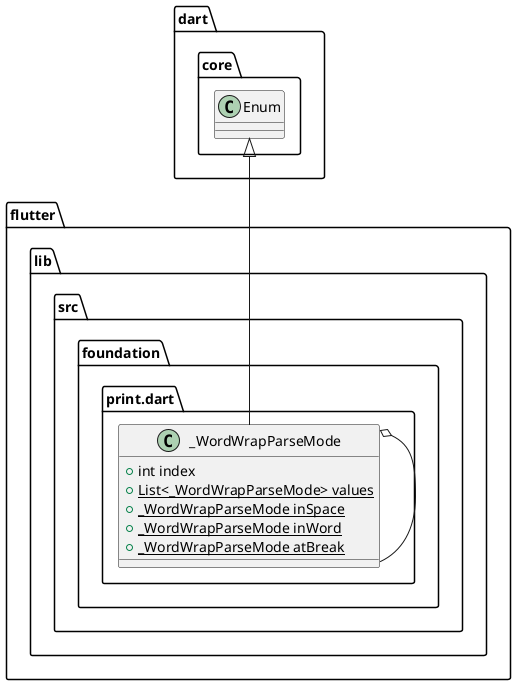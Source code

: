 @startuml
set namespaceSeparator ::

class "flutter::lib::src::foundation::print.dart::_WordWrapParseMode" {
  +int index
  {static} +List<_WordWrapParseMode> values
  {static} +_WordWrapParseMode inSpace
  {static} +_WordWrapParseMode inWord
  {static} +_WordWrapParseMode atBreak
}

"flutter::lib::src::foundation::print.dart::_WordWrapParseMode" o-- "flutter::lib::src::foundation::print.dart::_WordWrapParseMode"
"dart::core::Enum" <|-- "flutter::lib::src::foundation::print.dart::_WordWrapParseMode"


@enduml